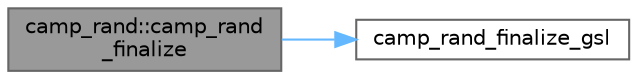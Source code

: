 digraph "camp_rand::camp_rand_finalize"
{
 // LATEX_PDF_SIZE
  bgcolor="transparent";
  edge [fontname=Helvetica,fontsize=10,labelfontname=Helvetica,labelfontsize=10];
  node [fontname=Helvetica,fontsize=10,shape=box,height=0.2,width=0.4];
  rankdir="LR";
  Node1 [label="camp_rand::camp_rand\l_finalize",height=0.2,width=0.4,color="gray40", fillcolor="grey60", style="filled", fontcolor="black",tooltip="Cleanup the random number generator."];
  Node1 -> Node2 [color="steelblue1",style="solid"];
  Node2 [label="camp_rand_finalize_gsl",height=0.2,width=0.4,color="grey40", fillcolor="white", style="filled",URL="$rand__gsl_8c.html#a1bd137bff02ae81a2261e0aca1604492",tooltip="Cleanup and deallocate the random number generator."];
}

